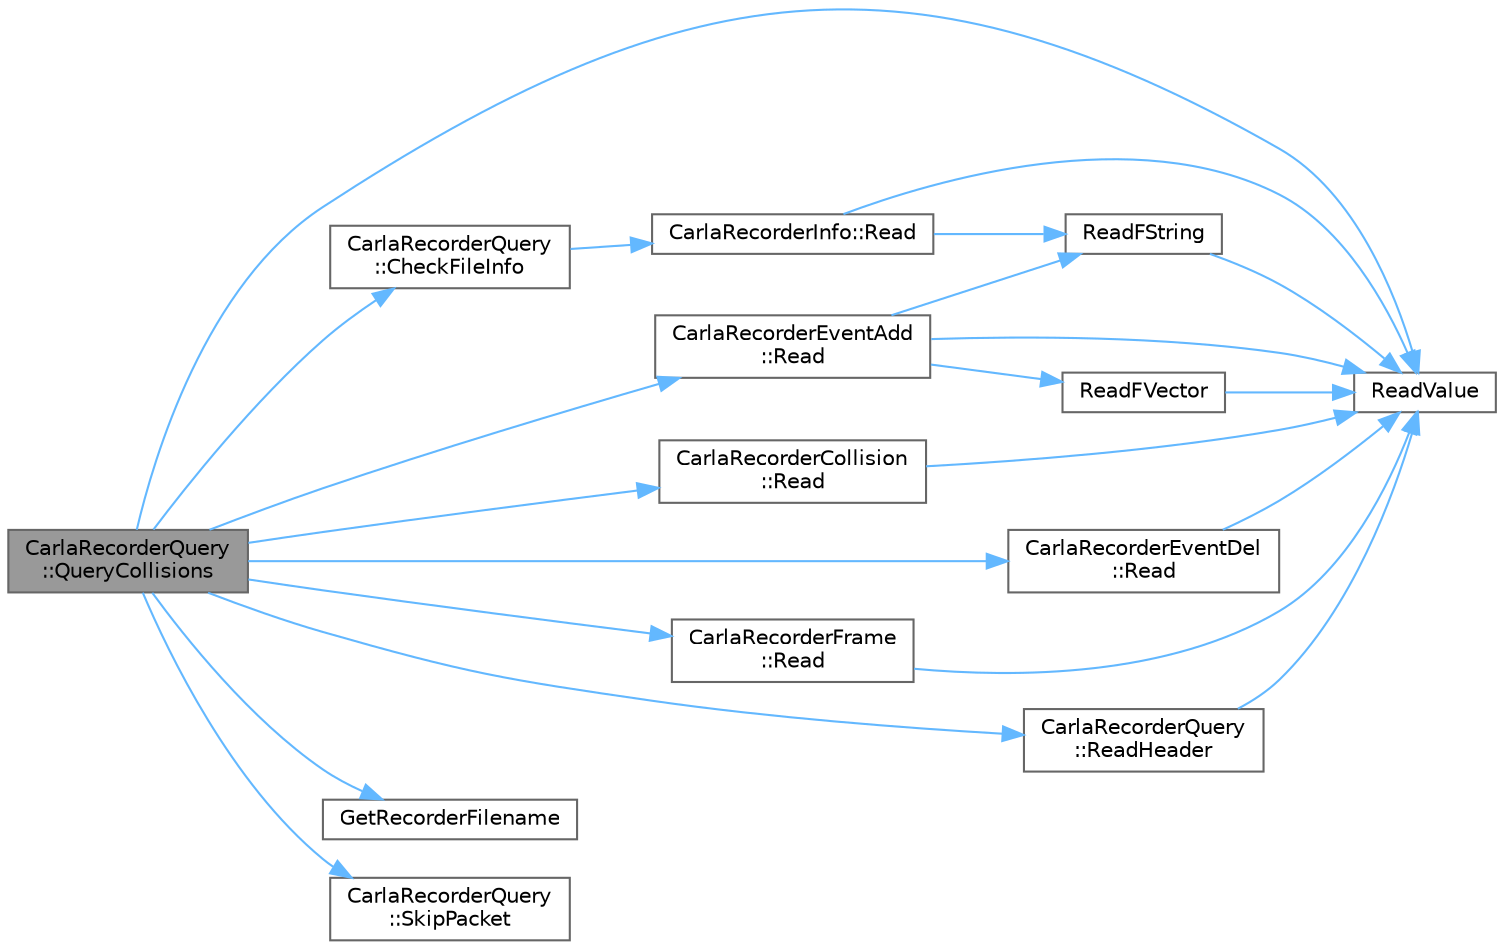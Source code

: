 digraph "CarlaRecorderQuery::QueryCollisions"
{
 // INTERACTIVE_SVG=YES
 // LATEX_PDF_SIZE
  bgcolor="transparent";
  edge [fontname=Helvetica,fontsize=10,labelfontname=Helvetica,labelfontsize=10];
  node [fontname=Helvetica,fontsize=10,shape=box,height=0.2,width=0.4];
  rankdir="LR";
  Node1 [id="Node000001",label="CarlaRecorderQuery\l::QueryCollisions",height=0.2,width=0.4,color="gray40", fillcolor="grey60", style="filled", fontcolor="black",tooltip=" "];
  Node1 -> Node2 [id="edge1_Node000001_Node000002",color="steelblue1",style="solid",tooltip=" "];
  Node2 [id="Node000002",label="CarlaRecorderQuery\l::CheckFileInfo",height=0.2,width=0.4,color="grey40", fillcolor="white", style="filled",URL="$df/d24/classCarlaRecorderQuery.html#a6c13f0fcceba897c5f84f4dbc904de06",tooltip=" "];
  Node2 -> Node3 [id="edge2_Node000002_Node000003",color="steelblue1",style="solid",tooltip=" "];
  Node3 [id="Node000003",label="CarlaRecorderInfo::Read",height=0.2,width=0.4,color="grey40", fillcolor="white", style="filled",URL="$da/dab/structCarlaRecorderInfo.html#a920b33fd6e14cda4d08e0f68987fb80b",tooltip=" "];
  Node3 -> Node4 [id="edge3_Node000003_Node000004",color="steelblue1",style="solid",tooltip=" "];
  Node4 [id="Node000004",label="ReadFString",height=0.2,width=0.4,color="grey40", fillcolor="white", style="filled",URL="$d6/d51/CarlaRecorderHelpers_8cpp.html#a4ed8dab34258bd6b98574ab6e4485d42",tooltip=" "];
  Node4 -> Node5 [id="edge4_Node000004_Node000005",color="steelblue1",style="solid",tooltip=" "];
  Node5 [id="Node000005",label="ReadValue",height=0.2,width=0.4,color="grey40", fillcolor="white", style="filled",URL="$d6/dd1/CarlaRecorderHelpers_8h.html#af7b2a7c287743d6b41ad64e8df3faa5f",tooltip=" "];
  Node3 -> Node5 [id="edge5_Node000003_Node000005",color="steelblue1",style="solid",tooltip=" "];
  Node1 -> Node6 [id="edge6_Node000001_Node000006",color="steelblue1",style="solid",tooltip=" "];
  Node6 [id="Node000006",label="GetRecorderFilename",height=0.2,width=0.4,color="grey40", fillcolor="white", style="filled",URL="$d6/d51/CarlaRecorderHelpers_8cpp.html#af6751b841d21267b06b9c47a184884d5",tooltip=" "];
  Node1 -> Node7 [id="edge7_Node000001_Node000007",color="steelblue1",style="solid",tooltip=" "];
  Node7 [id="Node000007",label="CarlaRecorderCollision\l::Read",height=0.2,width=0.4,color="grey40", fillcolor="white", style="filled",URL="$d6/d25/structCarlaRecorderCollision.html#a652bdd2acbd907394855477215b83e94",tooltip=" "];
  Node7 -> Node5 [id="edge8_Node000007_Node000005",color="steelblue1",style="solid",tooltip=" "];
  Node1 -> Node8 [id="edge9_Node000001_Node000008",color="steelblue1",style="solid",tooltip=" "];
  Node8 [id="Node000008",label="CarlaRecorderEventAdd\l::Read",height=0.2,width=0.4,color="grey40", fillcolor="white", style="filled",URL="$d9/dfc/structCarlaRecorderEventAdd.html#a5d9e79cbd92db1b18ac9da990d44bbae",tooltip=" "];
  Node8 -> Node4 [id="edge10_Node000008_Node000004",color="steelblue1",style="solid",tooltip=" "];
  Node8 -> Node9 [id="edge11_Node000008_Node000009",color="steelblue1",style="solid",tooltip=" "];
  Node9 [id="Node000009",label="ReadFVector",height=0.2,width=0.4,color="grey40", fillcolor="white", style="filled",URL="$d6/d51/CarlaRecorderHelpers_8cpp.html#ae08e4aad382a9626efef6d44e45905d2",tooltip=" "];
  Node9 -> Node5 [id="edge12_Node000009_Node000005",color="steelblue1",style="solid",tooltip=" "];
  Node8 -> Node5 [id="edge13_Node000008_Node000005",color="steelblue1",style="solid",tooltip=" "];
  Node1 -> Node10 [id="edge14_Node000001_Node000010",color="steelblue1",style="solid",tooltip=" "];
  Node10 [id="Node000010",label="CarlaRecorderEventDel\l::Read",height=0.2,width=0.4,color="grey40", fillcolor="white", style="filled",URL="$d1/d23/structCarlaRecorderEventDel.html#aa361e452532ee20d0c18106368e3b31c",tooltip=" "];
  Node10 -> Node5 [id="edge15_Node000010_Node000005",color="steelblue1",style="solid",tooltip=" "];
  Node1 -> Node11 [id="edge16_Node000001_Node000011",color="steelblue1",style="solid",tooltip=" "];
  Node11 [id="Node000011",label="CarlaRecorderFrame\l::Read",height=0.2,width=0.4,color="grey40", fillcolor="white", style="filled",URL="$d9/df8/structCarlaRecorderFrame.html#afd74875fdf10b396fc36c56ae1f89f0d",tooltip=" "];
  Node11 -> Node5 [id="edge17_Node000011_Node000005",color="steelblue1",style="solid",tooltip=" "];
  Node1 -> Node12 [id="edge18_Node000001_Node000012",color="steelblue1",style="solid",tooltip=" "];
  Node12 [id="Node000012",label="CarlaRecorderQuery\l::ReadHeader",height=0.2,width=0.4,color="grey40", fillcolor="white", style="filled",URL="$df/d24/classCarlaRecorderQuery.html#a2579a1213d94e57fab1d58c5fc2199b6",tooltip=" "];
  Node12 -> Node5 [id="edge19_Node000012_Node000005",color="steelblue1",style="solid",tooltip=" "];
  Node1 -> Node5 [id="edge20_Node000001_Node000005",color="steelblue1",style="solid",tooltip=" "];
  Node1 -> Node13 [id="edge21_Node000001_Node000013",color="steelblue1",style="solid",tooltip=" "];
  Node13 [id="Node000013",label="CarlaRecorderQuery\l::SkipPacket",height=0.2,width=0.4,color="grey40", fillcolor="white", style="filled",URL="$df/d24/classCarlaRecorderQuery.html#ac28872ef17aeb489745bc9a685bac9b5",tooltip=" "];
}
